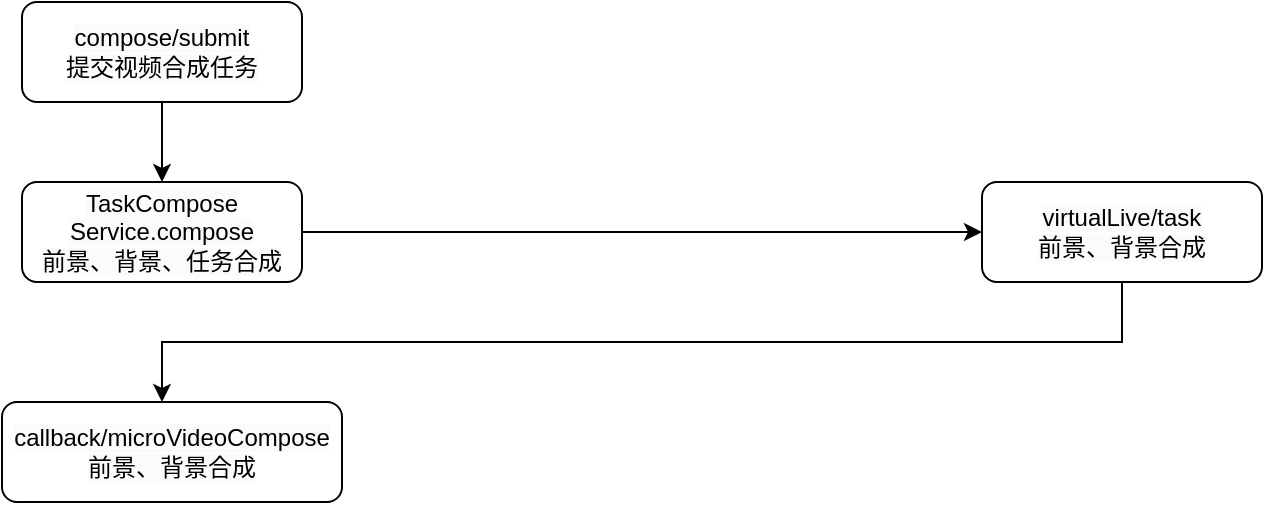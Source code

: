 <mxfile version="21.3.3" type="github">
  <diagram name="Page-1" id="2YBvvXClWsGukQMizWep">
    <mxGraphModel dx="1434" dy="764" grid="1" gridSize="10" guides="1" tooltips="1" connect="1" arrows="1" fold="1" page="1" pageScale="1" pageWidth="850" pageHeight="1100" math="0" shadow="0">
      <root>
        <mxCell id="0" />
        <mxCell id="1" parent="0" />
        <mxCell id="zjWlt8LIJtyGTOpTEjpI-8" value="" style="edgeStyle=orthogonalEdgeStyle;rounded=0;orthogonalLoop=1;jettySize=auto;html=1;" edge="1" parent="1" source="zjWlt8LIJtyGTOpTEjpI-1" target="zjWlt8LIJtyGTOpTEjpI-7">
          <mxGeometry relative="1" as="geometry" />
        </mxCell>
        <mxCell id="zjWlt8LIJtyGTOpTEjpI-1" value="&lt;span style=&quot;color: rgb(0, 0, 0); font-family: Helvetica; font-size: 12px; font-style: normal; font-variant-ligatures: normal; font-variant-caps: normal; font-weight: 400; letter-spacing: normal; orphans: 2; text-indent: 0px; text-transform: none; widows: 2; word-spacing: 0px; -webkit-text-stroke-width: 0px; background-color: rgb(251, 251, 251); text-decoration-thickness: initial; text-decoration-style: initial; text-decoration-color: initial; float: none; display: inline !important;&quot;&gt;compose/submit&lt;br&gt;提交视频合成任务&lt;br&gt;&lt;/span&gt;" style="rounded=1;whiteSpace=wrap;html=1;align=center;" vertex="1" parent="1">
          <mxGeometry x="100" y="130" width="140" height="50" as="geometry" />
        </mxCell>
        <mxCell id="zjWlt8LIJtyGTOpTEjpI-16" value="" style="edgeStyle=orthogonalEdgeStyle;rounded=0;orthogonalLoop=1;jettySize=auto;html=1;" edge="1" parent="1" source="zjWlt8LIJtyGTOpTEjpI-7" target="zjWlt8LIJtyGTOpTEjpI-15">
          <mxGeometry relative="1" as="geometry" />
        </mxCell>
        <mxCell id="zjWlt8LIJtyGTOpTEjpI-7" value="&lt;span style=&quot;color: rgb(0, 0, 0); font-family: Helvetica; font-size: 12px; font-style: normal; font-variant-ligatures: normal; font-variant-caps: normal; font-weight: 400; letter-spacing: normal; orphans: 2; text-indent: 0px; text-transform: none; widows: 2; word-spacing: 0px; -webkit-text-stroke-width: 0px; background-color: rgb(251, 251, 251); text-decoration-thickness: initial; text-decoration-style: initial; text-decoration-color: initial; float: none; display: inline !important;&quot;&gt;TaskCompose&lt;br&gt;Service.compose&lt;br style=&quot;border-color: var(--border-color);&quot;&gt;前景、背景、任务合成&lt;br&gt;&lt;/span&gt;" style="rounded=1;whiteSpace=wrap;html=1;align=center;" vertex="1" parent="1">
          <mxGeometry x="100" y="220" width="140" height="50" as="geometry" />
        </mxCell>
        <mxCell id="zjWlt8LIJtyGTOpTEjpI-18" value="" style="edgeStyle=orthogonalEdgeStyle;rounded=0;orthogonalLoop=1;jettySize=auto;html=1;" edge="1" parent="1" source="zjWlt8LIJtyGTOpTEjpI-15" target="zjWlt8LIJtyGTOpTEjpI-17">
          <mxGeometry relative="1" as="geometry">
            <Array as="points">
              <mxPoint x="650" y="300" />
              <mxPoint x="170" y="300" />
            </Array>
          </mxGeometry>
        </mxCell>
        <mxCell id="zjWlt8LIJtyGTOpTEjpI-15" value="&lt;span style=&quot;color: rgb(0, 0, 0); font-family: Helvetica; font-size: 12px; font-style: normal; font-variant-ligatures: normal; font-variant-caps: normal; font-weight: 400; letter-spacing: normal; orphans: 2; text-indent: 0px; text-transform: none; widows: 2; word-spacing: 0px; -webkit-text-stroke-width: 0px; background-color: rgb(251, 251, 251); text-decoration-thickness: initial; text-decoration-style: initial; text-decoration-color: initial; float: none; display: inline !important;&quot;&gt;virtualLive/task&lt;br&gt;前景、背景合成&lt;br&gt;&lt;/span&gt;" style="rounded=1;whiteSpace=wrap;html=1;align=center;" vertex="1" parent="1">
          <mxGeometry x="580" y="220" width="140" height="50" as="geometry" />
        </mxCell>
        <mxCell id="zjWlt8LIJtyGTOpTEjpI-17" value="&lt;span style=&quot;color: rgb(0, 0, 0); font-family: Helvetica; font-size: 12px; font-style: normal; font-variant-ligatures: normal; font-variant-caps: normal; font-weight: 400; letter-spacing: normal; orphans: 2; text-indent: 0px; text-transform: none; widows: 2; word-spacing: 0px; -webkit-text-stroke-width: 0px; background-color: rgb(251, 251, 251); text-decoration-thickness: initial; text-decoration-style: initial; text-decoration-color: initial; float: none; display: inline !important;&quot;&gt;callback/microVideoCompose&lt;br&gt;前景、背景合成&lt;br&gt;&lt;/span&gt;" style="rounded=1;whiteSpace=wrap;html=1;align=center;" vertex="1" parent="1">
          <mxGeometry x="90" y="330" width="170" height="50" as="geometry" />
        </mxCell>
      </root>
    </mxGraphModel>
  </diagram>
</mxfile>

